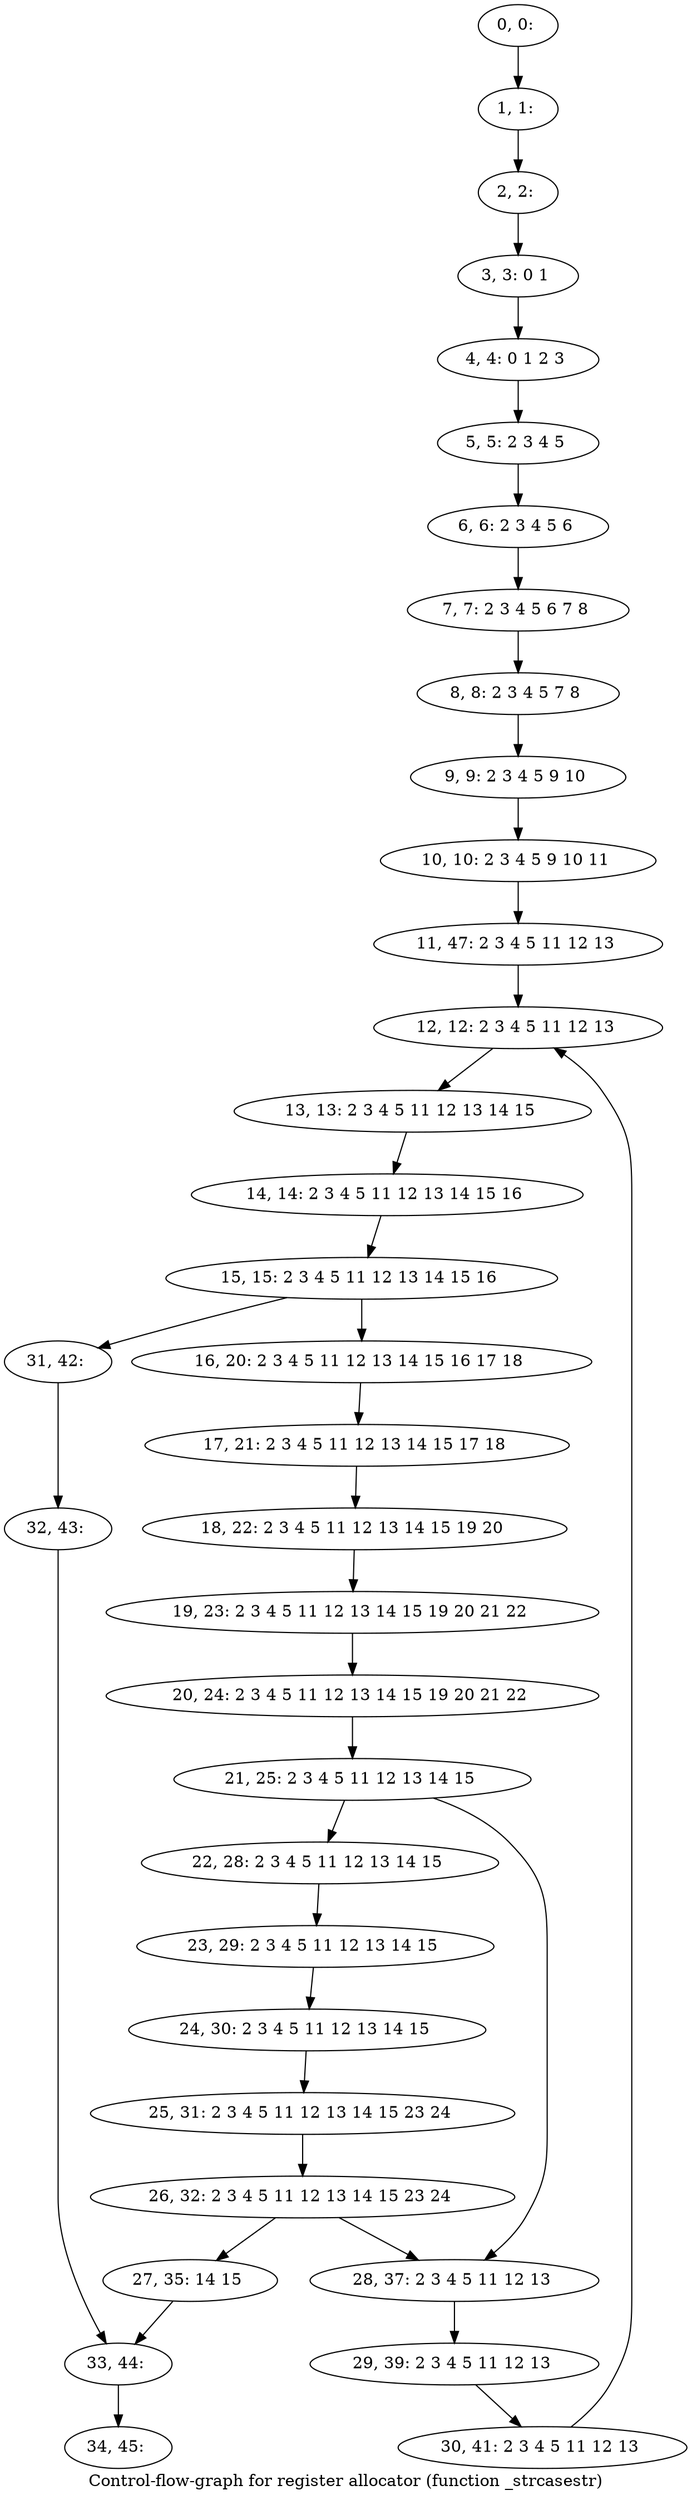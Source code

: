 digraph G {
graph [label="Control-flow-graph for register allocator (function _strcasestr)"]
0[label="0, 0: "];
1[label="1, 1: "];
2[label="2, 2: "];
3[label="3, 3: 0 1 "];
4[label="4, 4: 0 1 2 3 "];
5[label="5, 5: 2 3 4 5 "];
6[label="6, 6: 2 3 4 5 6 "];
7[label="7, 7: 2 3 4 5 6 7 8 "];
8[label="8, 8: 2 3 4 5 7 8 "];
9[label="9, 9: 2 3 4 5 9 10 "];
10[label="10, 10: 2 3 4 5 9 10 11 "];
11[label="11, 47: 2 3 4 5 11 12 13 "];
12[label="12, 12: 2 3 4 5 11 12 13 "];
13[label="13, 13: 2 3 4 5 11 12 13 14 15 "];
14[label="14, 14: 2 3 4 5 11 12 13 14 15 16 "];
15[label="15, 15: 2 3 4 5 11 12 13 14 15 16 "];
16[label="16, 20: 2 3 4 5 11 12 13 14 15 16 17 18 "];
17[label="17, 21: 2 3 4 5 11 12 13 14 15 17 18 "];
18[label="18, 22: 2 3 4 5 11 12 13 14 15 19 20 "];
19[label="19, 23: 2 3 4 5 11 12 13 14 15 19 20 21 22 "];
20[label="20, 24: 2 3 4 5 11 12 13 14 15 19 20 21 22 "];
21[label="21, 25: 2 3 4 5 11 12 13 14 15 "];
22[label="22, 28: 2 3 4 5 11 12 13 14 15 "];
23[label="23, 29: 2 3 4 5 11 12 13 14 15 "];
24[label="24, 30: 2 3 4 5 11 12 13 14 15 "];
25[label="25, 31: 2 3 4 5 11 12 13 14 15 23 24 "];
26[label="26, 32: 2 3 4 5 11 12 13 14 15 23 24 "];
27[label="27, 35: 14 15 "];
28[label="28, 37: 2 3 4 5 11 12 13 "];
29[label="29, 39: 2 3 4 5 11 12 13 "];
30[label="30, 41: 2 3 4 5 11 12 13 "];
31[label="31, 42: "];
32[label="32, 43: "];
33[label="33, 44: "];
34[label="34, 45: "];
0->1 ;
1->2 ;
2->3 ;
3->4 ;
4->5 ;
5->6 ;
6->7 ;
7->8 ;
8->9 ;
9->10 ;
10->11 ;
11->12 ;
12->13 ;
13->14 ;
14->15 ;
15->16 ;
15->31 ;
16->17 ;
17->18 ;
18->19 ;
19->20 ;
20->21 ;
21->22 ;
21->28 ;
22->23 ;
23->24 ;
24->25 ;
25->26 ;
26->27 ;
26->28 ;
27->33 ;
28->29 ;
29->30 ;
30->12 ;
31->32 ;
32->33 ;
33->34 ;
}
